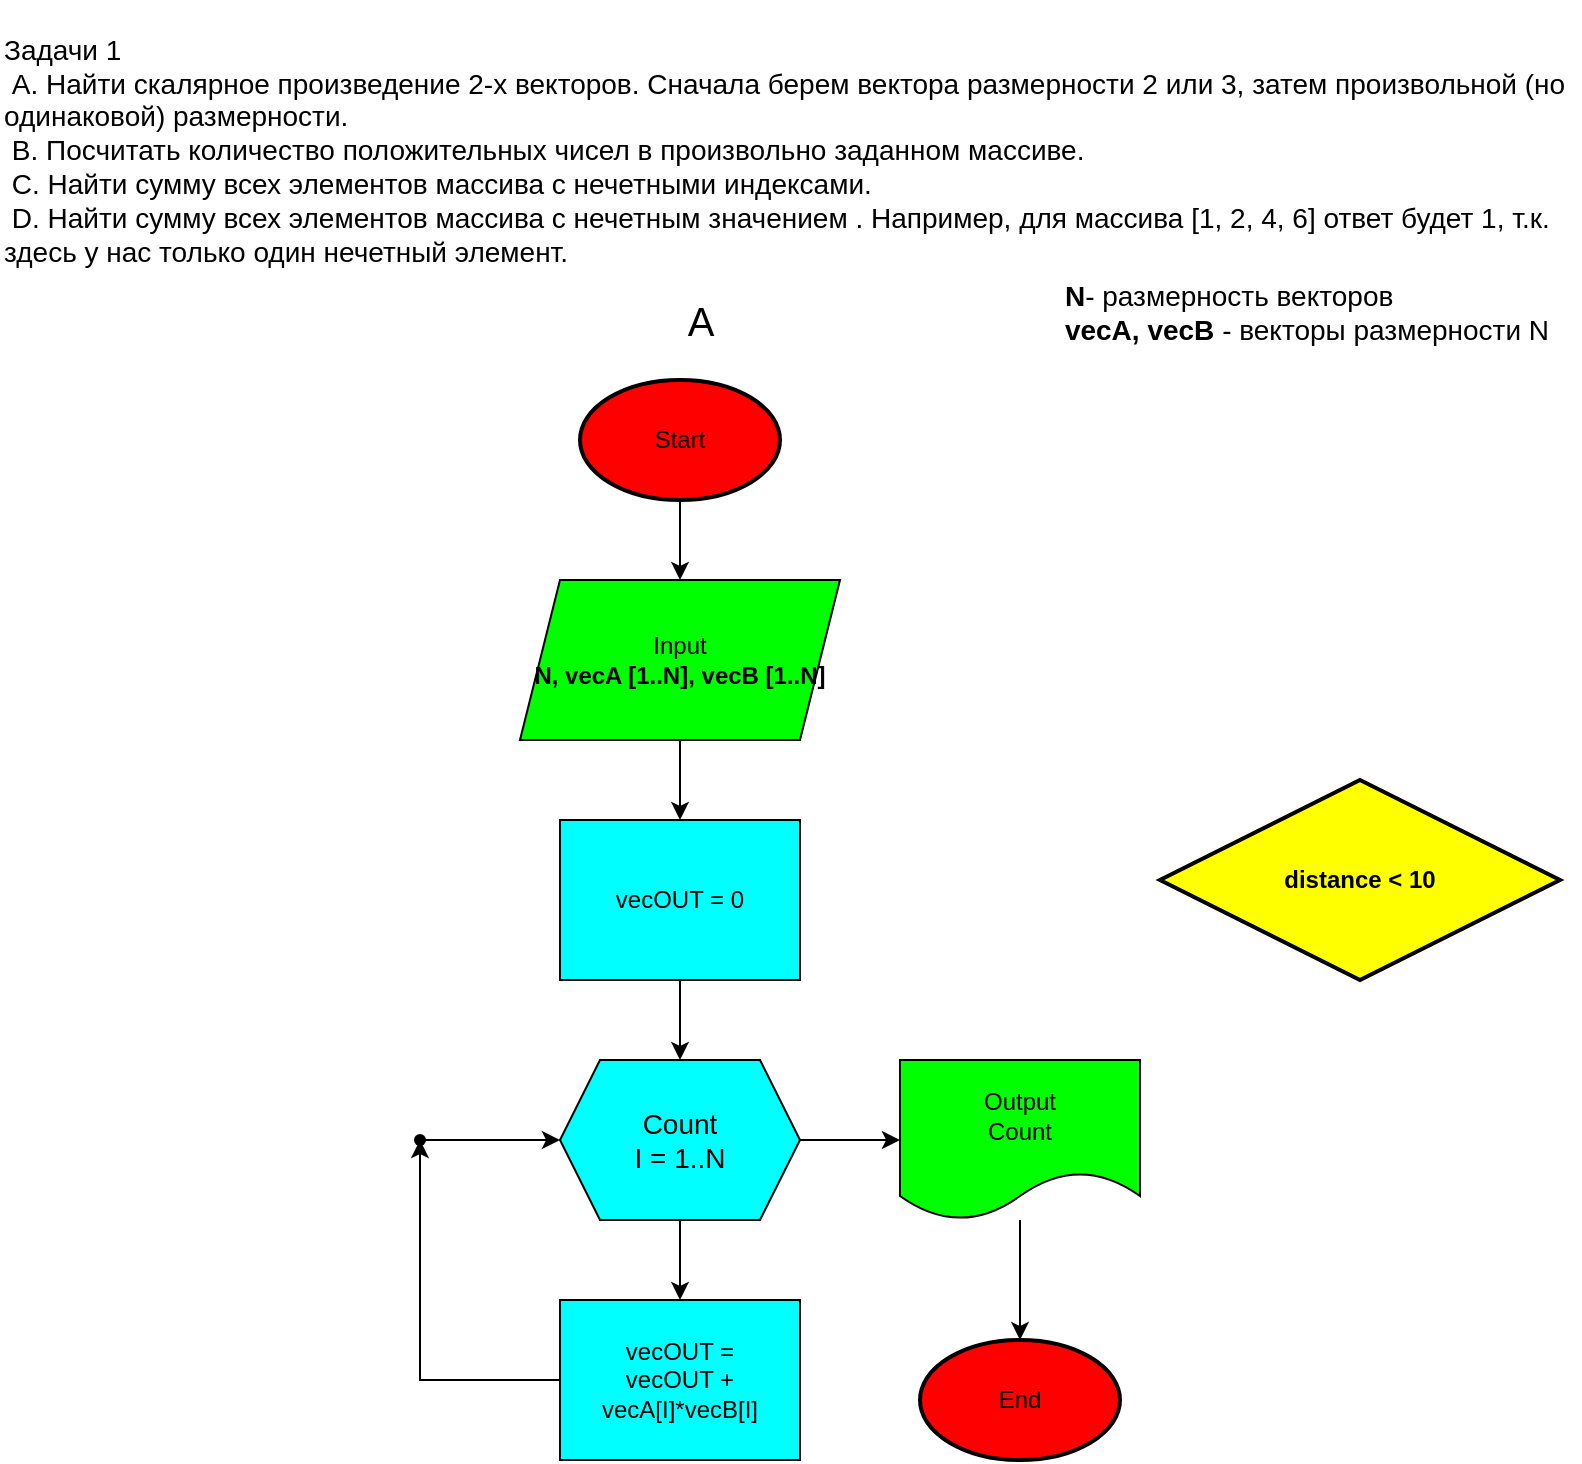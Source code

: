 <mxfile version="20.2.2" type="github">
  <diagram id="C5RBs43oDa-KdzZeNtuy" name="Page-1">
    <mxGraphModel dx="1378" dy="776" grid="1" gridSize="10" guides="1" tooltips="1" connect="1" arrows="1" fold="1" page="1" pageScale="1" pageWidth="827" pageHeight="1169" math="0" shadow="0">
      <root>
        <mxCell id="WIyWlLk6GJQsqaUBKTNV-0" />
        <mxCell id="WIyWlLk6GJQsqaUBKTNV-1" parent="WIyWlLk6GJQsqaUBKTNV-0" />
        <mxCell id="s0az6aumU0_sVPZmCAAS-11" value="" style="edgeStyle=orthogonalEdgeStyle;rounded=0;orthogonalLoop=1;jettySize=auto;html=1;fontFamily=Helvetica;fontSize=14;" edge="1" parent="WIyWlLk6GJQsqaUBKTNV-1" source="bkmcW2qwPOxSgzUlpzTJ-0" target="VKYqEhsGUvJdusKVCXXP-2">
          <mxGeometry relative="1" as="geometry" />
        </mxCell>
        <mxCell id="bkmcW2qwPOxSgzUlpzTJ-0" value="Start" style="strokeWidth=2;html=1;shape=mxgraph.flowchart.start_1;whiteSpace=wrap;fillColor=#FF0000;" parent="WIyWlLk6GJQsqaUBKTNV-1" vertex="1">
          <mxGeometry x="300" y="200" width="100" height="60" as="geometry" />
        </mxCell>
        <mxCell id="s0az6aumU0_sVPZmCAAS-13" value="" style="edgeStyle=orthogonalEdgeStyle;rounded=0;orthogonalLoop=1;jettySize=auto;html=1;fontFamily=Helvetica;fontSize=14;" edge="1" parent="WIyWlLk6GJQsqaUBKTNV-1" source="bkmcW2qwPOxSgzUlpzTJ-5" target="s0az6aumU0_sVPZmCAAS-9">
          <mxGeometry relative="1" as="geometry" />
        </mxCell>
        <mxCell id="bkmcW2qwPOxSgzUlpzTJ-5" value="&lt;div&gt;vecOUT = 0&lt;br&gt;&lt;/div&gt;" style="rounded=0;whiteSpace=wrap;html=1;fillColor=#00FFFF;" parent="WIyWlLk6GJQsqaUBKTNV-1" vertex="1">
          <mxGeometry x="290" y="420" width="120" height="80" as="geometry" />
        </mxCell>
        <mxCell id="bkmcW2qwPOxSgzUlpzTJ-13" value="End" style="strokeWidth=2;html=1;shape=mxgraph.flowchart.start_1;whiteSpace=wrap;fillColor=#FF0000;" parent="WIyWlLk6GJQsqaUBKTNV-1" vertex="1">
          <mxGeometry x="470" y="680" width="100" height="60" as="geometry" />
        </mxCell>
        <mxCell id="VKYqEhsGUvJdusKVCXXP-0" value="&lt;div style=&quot;font-size: 14px;&quot; align=&quot;justify&quot;&gt;&lt;b&gt;N&lt;/b&gt;- размерность векторов&lt;br style=&quot;font-size: 14px;&quot;&gt;&lt;b&gt;vecA, vecB &lt;/b&gt;- векторы размерности N&lt;br style=&quot;font-size: 14px;&quot;&gt;&lt;br&gt;&lt;/div&gt;" style="text;html=1;strokeColor=none;fillColor=none;align=center;verticalAlign=middle;whiteSpace=wrap;rounded=0;fontFamily=Helvetica;fontSize=14;" parent="WIyWlLk6GJQsqaUBKTNV-1" vertex="1">
          <mxGeometry x="530" y="150" width="267" height="50" as="geometry" />
        </mxCell>
        <mxCell id="s0az6aumU0_sVPZmCAAS-12" value="" style="edgeStyle=orthogonalEdgeStyle;rounded=0;orthogonalLoop=1;jettySize=auto;html=1;fontFamily=Helvetica;fontSize=14;" edge="1" parent="WIyWlLk6GJQsqaUBKTNV-1" source="VKYqEhsGUvJdusKVCXXP-2" target="bkmcW2qwPOxSgzUlpzTJ-5">
          <mxGeometry relative="1" as="geometry" />
        </mxCell>
        <mxCell id="VKYqEhsGUvJdusKVCXXP-2" value="&lt;div&gt;Input&lt;/div&gt;&lt;div&gt;&lt;b&gt;N, vecA [1..N], vecB [1..N]&lt;/b&gt;&lt;b&gt;&lt;br&gt;&lt;/b&gt;&lt;/div&gt;" style="shape=parallelogram;perimeter=parallelogramPerimeter;whiteSpace=wrap;html=1;fixedSize=1;fillColor=#00FF00;" parent="WIyWlLk6GJQsqaUBKTNV-1" vertex="1">
          <mxGeometry x="270" y="300" width="160" height="80" as="geometry" />
        </mxCell>
        <mxCell id="VKYqEhsGUvJdusKVCXXP-14" value="&lt;b&gt;distance &amp;lt; 10&lt;/b&gt;" style="strokeWidth=2;html=1;shape=mxgraph.flowchart.decision;whiteSpace=wrap;labelBackgroundColor=none;fontColor=default;fillColor=#FFFF00;" parent="WIyWlLk6GJQsqaUBKTNV-1" vertex="1">
          <mxGeometry x="590" y="400" width="200" height="100" as="geometry" />
        </mxCell>
        <mxCell id="s0az6aumU0_sVPZmCAAS-19" value="" style="edgeStyle=orthogonalEdgeStyle;rounded=0;orthogonalLoop=1;jettySize=auto;html=1;fontFamily=Helvetica;fontSize=14;" edge="1" parent="WIyWlLk6GJQsqaUBKTNV-1" source="VKYqEhsGUvJdusKVCXXP-15" target="bkmcW2qwPOxSgzUlpzTJ-13">
          <mxGeometry relative="1" as="geometry" />
        </mxCell>
        <mxCell id="VKYqEhsGUvJdusKVCXXP-15" value="&lt;div&gt;Output&lt;/div&gt;&lt;div&gt;Count&lt;br&gt;&lt;/div&gt;" style="shape=document;whiteSpace=wrap;html=1;boundedLbl=1;fillColor=#00FF00;" parent="WIyWlLk6GJQsqaUBKTNV-1" vertex="1">
          <mxGeometry x="460" y="540" width="120" height="80" as="geometry" />
        </mxCell>
        <mxCell id="s0az6aumU0_sVPZmCAAS-1" value="&lt;font face=&quot;Helvetica&quot;&gt;Задачи 1&lt;br&gt;&lt;span style=&quot;white-space: pre;&quot;&gt;	&lt;/span&gt;A. Найти скалярное произведение 2-х векторов. Сначала берем вектора размерности 2 или 3, затем произвольной (но одинаковой) размерности.&lt;br&gt;&lt;span style=&quot;white-space: pre;&quot;&gt;	&lt;/span&gt;B. Посчитать количество положительных чисел в произвольно заданном массиве.&lt;br&gt;&lt;span style=&quot;white-space: pre;&quot;&gt;	&lt;/span&gt;C. Найти сумму всех элементов массива с нечетными индексами.&lt;br&gt;&lt;span style=&quot;white-space: pre;&quot;&gt;	&lt;/span&gt;D. Найти сумму всех элементов массива с нечетным значением . Например, для массива [1, 2, 4, 6] ответ будет 1, т.к. здесь у нас только один нечетный элемент.&lt;/font&gt;" style="text;html=1;strokeColor=none;fillColor=none;align=left;verticalAlign=middle;whiteSpace=wrap;rounded=0;fontSize=14;" vertex="1" parent="WIyWlLk6GJQsqaUBKTNV-1">
          <mxGeometry x="10" y="10" width="790" height="150" as="geometry" />
        </mxCell>
        <mxCell id="s0az6aumU0_sVPZmCAAS-8" value="" style="shape=image;verticalLabelPosition=bottom;labelBackgroundColor=default;verticalAlign=top;aspect=fixed;imageAspect=0;image=https://cf3.ppt-online.org/files3/slide/h/h4YnWBOAXGS1Z7acL6PIfHM0s3dEpgQ9rj5uJK/slide-0.jpg;" vertex="1" parent="WIyWlLk6GJQsqaUBKTNV-1">
          <mxGeometry x="610" y="200" width="190" height="142.13" as="geometry" />
        </mxCell>
        <mxCell id="s0az6aumU0_sVPZmCAAS-14" value="" style="edgeStyle=orthogonalEdgeStyle;rounded=0;orthogonalLoop=1;jettySize=auto;html=1;fontFamily=Helvetica;fontSize=14;" edge="1" parent="WIyWlLk6GJQsqaUBKTNV-1" source="s0az6aumU0_sVPZmCAAS-9" target="s0az6aumU0_sVPZmCAAS-10">
          <mxGeometry relative="1" as="geometry" />
        </mxCell>
        <mxCell id="s0az6aumU0_sVPZmCAAS-18" value="" style="edgeStyle=orthogonalEdgeStyle;rounded=0;orthogonalLoop=1;jettySize=auto;html=1;fontFamily=Helvetica;fontSize=14;" edge="1" parent="WIyWlLk6GJQsqaUBKTNV-1" source="s0az6aumU0_sVPZmCAAS-9" target="VKYqEhsGUvJdusKVCXXP-15">
          <mxGeometry relative="1" as="geometry" />
        </mxCell>
        <mxCell id="s0az6aumU0_sVPZmCAAS-9" value="&lt;div&gt;Count&lt;/div&gt;&lt;div&gt;I = 1..N&lt;br&gt;&lt;/div&gt;" style="shape=hexagon;perimeter=hexagonPerimeter2;whiteSpace=wrap;html=1;fixedSize=1;fontFamily=Helvetica;fontSize=14;fillColor=#00FFFF;" vertex="1" parent="WIyWlLk6GJQsqaUBKTNV-1">
          <mxGeometry x="290" y="540" width="120" height="80" as="geometry" />
        </mxCell>
        <mxCell id="s0az6aumU0_sVPZmCAAS-16" value="" style="edgeStyle=orthogonalEdgeStyle;rounded=0;orthogonalLoop=1;jettySize=auto;html=1;fontFamily=Helvetica;fontSize=14;" edge="1" parent="WIyWlLk6GJQsqaUBKTNV-1" source="s0az6aumU0_sVPZmCAAS-10" target="s0az6aumU0_sVPZmCAAS-15">
          <mxGeometry relative="1" as="geometry" />
        </mxCell>
        <mxCell id="s0az6aumU0_sVPZmCAAS-10" value="&lt;div&gt;vecOUT = &lt;br&gt;&lt;/div&gt;vecOUT + vecA[I]*vecB[I]" style="rounded=0;whiteSpace=wrap;html=1;fillColor=#00FFFF;" vertex="1" parent="WIyWlLk6GJQsqaUBKTNV-1">
          <mxGeometry x="290" y="660" width="120" height="80" as="geometry" />
        </mxCell>
        <mxCell id="s0az6aumU0_sVPZmCAAS-17" value="" style="edgeStyle=orthogonalEdgeStyle;rounded=0;orthogonalLoop=1;jettySize=auto;html=1;fontFamily=Helvetica;fontSize=14;" edge="1" parent="WIyWlLk6GJQsqaUBKTNV-1" source="s0az6aumU0_sVPZmCAAS-15" target="s0az6aumU0_sVPZmCAAS-9">
          <mxGeometry relative="1" as="geometry" />
        </mxCell>
        <mxCell id="s0az6aumU0_sVPZmCAAS-15" value="" style="shape=waypoint;sketch=0;size=6;pointerEvents=1;points=[];fillColor=#00FFFF;resizable=0;rotatable=0;perimeter=centerPerimeter;snapToPoint=1;rounded=0;" vertex="1" parent="WIyWlLk6GJQsqaUBKTNV-1">
          <mxGeometry x="200" y="560" width="40" height="40" as="geometry" />
        </mxCell>
        <mxCell id="s0az6aumU0_sVPZmCAAS-20" value="&lt;font style=&quot;font-size: 20px;&quot;&gt;A&lt;/font&gt;" style="text;html=1;align=center;verticalAlign=middle;resizable=0;points=[];autosize=1;strokeColor=none;fillColor=none;fontSize=14;fontFamily=Helvetica;" vertex="1" parent="WIyWlLk6GJQsqaUBKTNV-1">
          <mxGeometry x="340" y="150" width="40" height="40" as="geometry" />
        </mxCell>
      </root>
    </mxGraphModel>
  </diagram>
</mxfile>
